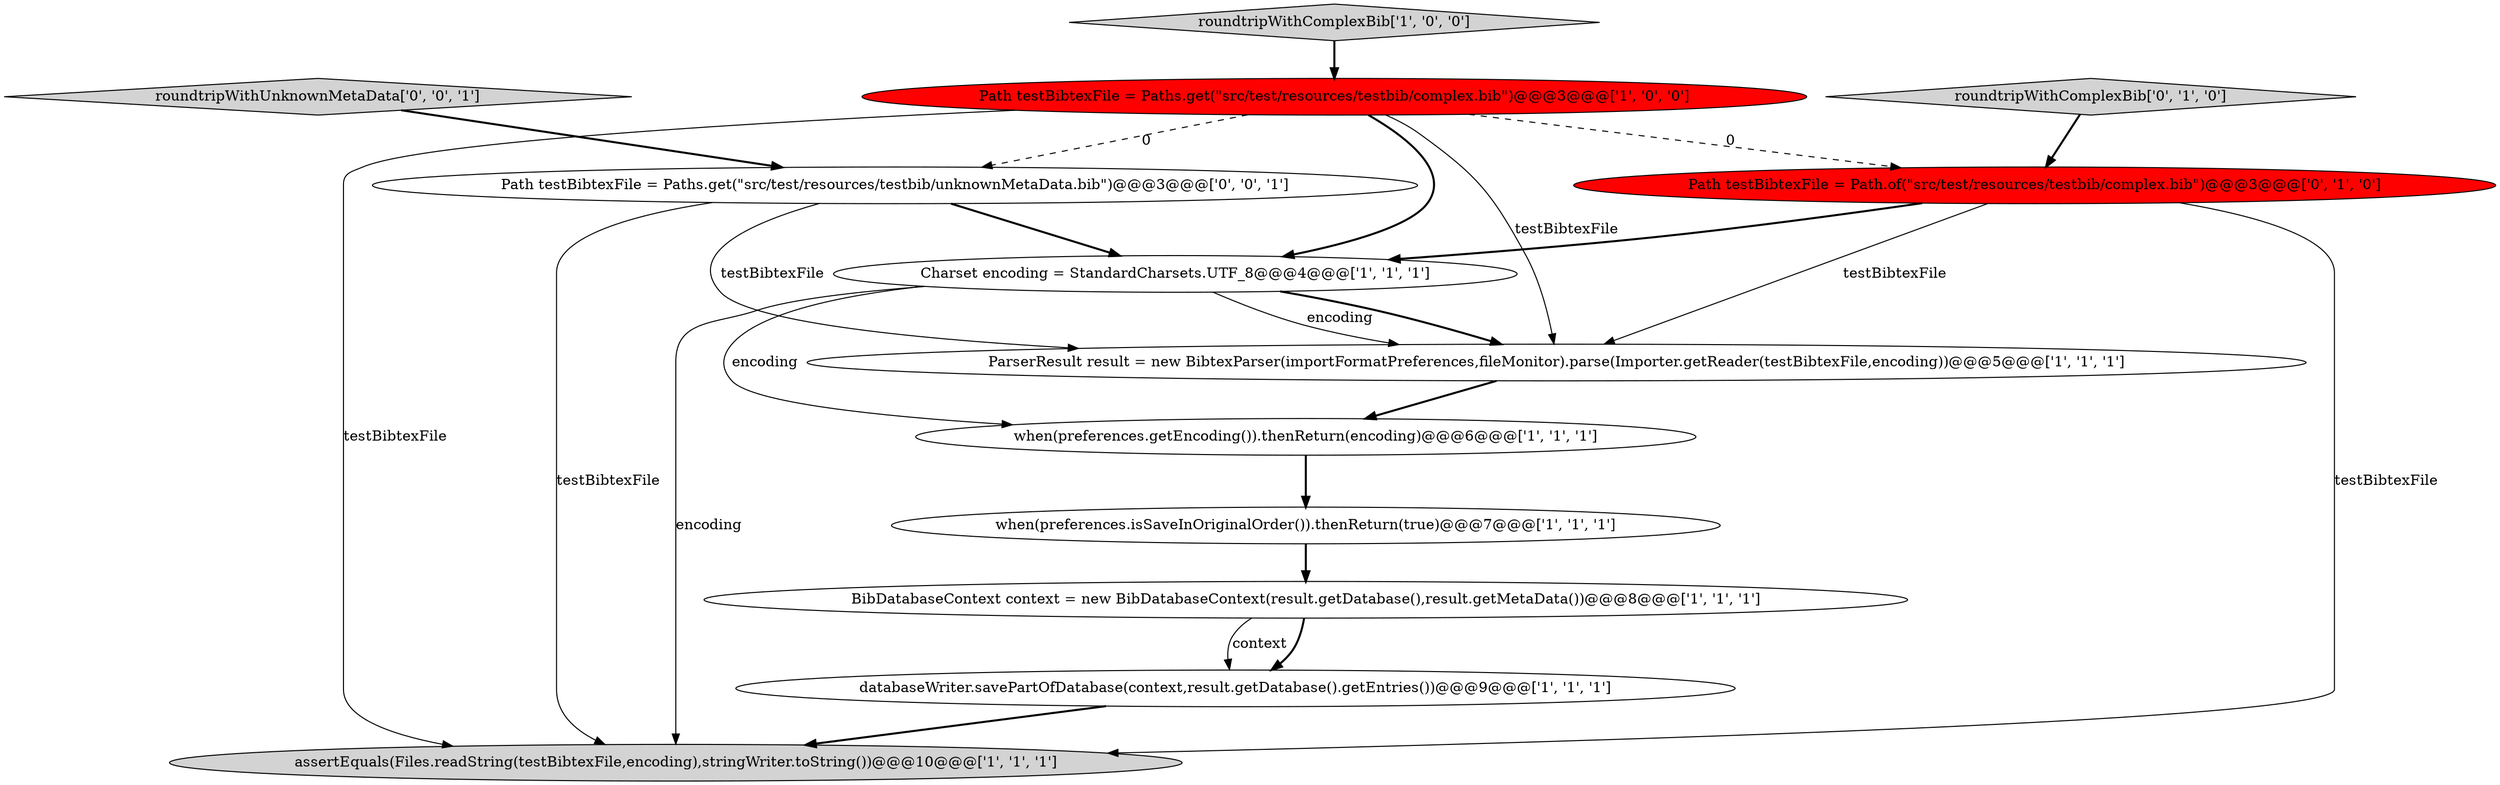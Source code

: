 digraph {
12 [style = filled, label = "roundtripWithUnknownMetaData['0', '0', '1']", fillcolor = lightgray, shape = diamond image = "AAA0AAABBB3BBB"];
4 [style = filled, label = "ParserResult result = new BibtexParser(importFormatPreferences,fileMonitor).parse(Importer.getReader(testBibtexFile,encoding))@@@5@@@['1', '1', '1']", fillcolor = white, shape = ellipse image = "AAA0AAABBB1BBB"];
11 [style = filled, label = "Path testBibtexFile = Paths.get(\"src/test/resources/testbib/unknownMetaData.bib\")@@@3@@@['0', '0', '1']", fillcolor = white, shape = ellipse image = "AAA0AAABBB3BBB"];
7 [style = filled, label = "when(preferences.isSaveInOriginalOrder()).thenReturn(true)@@@7@@@['1', '1', '1']", fillcolor = white, shape = ellipse image = "AAA0AAABBB1BBB"];
2 [style = filled, label = "roundtripWithComplexBib['1', '0', '0']", fillcolor = lightgray, shape = diamond image = "AAA0AAABBB1BBB"];
10 [style = filled, label = "roundtripWithComplexBib['0', '1', '0']", fillcolor = lightgray, shape = diamond image = "AAA0AAABBB2BBB"];
9 [style = filled, label = "Path testBibtexFile = Path.of(\"src/test/resources/testbib/complex.bib\")@@@3@@@['0', '1', '0']", fillcolor = red, shape = ellipse image = "AAA1AAABBB2BBB"];
1 [style = filled, label = "BibDatabaseContext context = new BibDatabaseContext(result.getDatabase(),result.getMetaData())@@@8@@@['1', '1', '1']", fillcolor = white, shape = ellipse image = "AAA0AAABBB1BBB"];
3 [style = filled, label = "assertEquals(Files.readString(testBibtexFile,encoding),stringWriter.toString())@@@10@@@['1', '1', '1']", fillcolor = lightgray, shape = ellipse image = "AAA0AAABBB1BBB"];
5 [style = filled, label = "Path testBibtexFile = Paths.get(\"src/test/resources/testbib/complex.bib\")@@@3@@@['1', '0', '0']", fillcolor = red, shape = ellipse image = "AAA1AAABBB1BBB"];
0 [style = filled, label = "when(preferences.getEncoding()).thenReturn(encoding)@@@6@@@['1', '1', '1']", fillcolor = white, shape = ellipse image = "AAA0AAABBB1BBB"];
6 [style = filled, label = "Charset encoding = StandardCharsets.UTF_8@@@4@@@['1', '1', '1']", fillcolor = white, shape = ellipse image = "AAA0AAABBB1BBB"];
8 [style = filled, label = "databaseWriter.savePartOfDatabase(context,result.getDatabase().getEntries())@@@9@@@['1', '1', '1']", fillcolor = white, shape = ellipse image = "AAA0AAABBB1BBB"];
11->3 [style = solid, label="testBibtexFile"];
7->1 [style = bold, label=""];
1->8 [style = bold, label=""];
6->3 [style = solid, label="encoding"];
11->6 [style = bold, label=""];
8->3 [style = bold, label=""];
12->11 [style = bold, label=""];
6->0 [style = solid, label="encoding"];
5->9 [style = dashed, label="0"];
5->3 [style = solid, label="testBibtexFile"];
9->6 [style = bold, label=""];
4->0 [style = bold, label=""];
0->7 [style = bold, label=""];
6->4 [style = bold, label=""];
1->8 [style = solid, label="context"];
5->6 [style = bold, label=""];
5->11 [style = dashed, label="0"];
9->4 [style = solid, label="testBibtexFile"];
11->4 [style = solid, label="testBibtexFile"];
10->9 [style = bold, label=""];
9->3 [style = solid, label="testBibtexFile"];
5->4 [style = solid, label="testBibtexFile"];
6->4 [style = solid, label="encoding"];
2->5 [style = bold, label=""];
}
